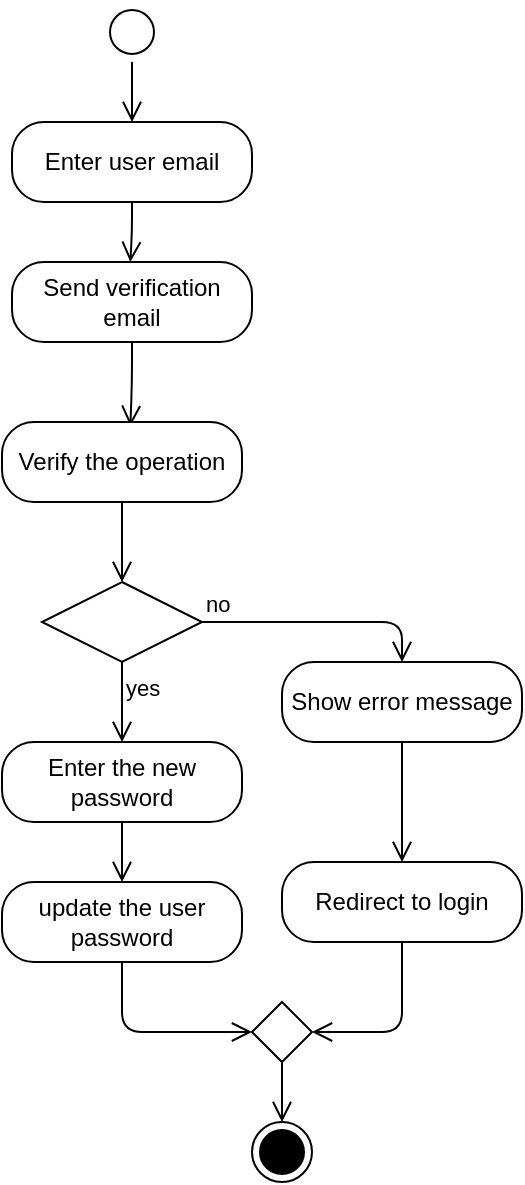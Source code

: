 <mxfile>
    <diagram id="7jXp3BOdik2h5DQFU5j8" name="Page-1">
        <mxGraphModel dx="525" dy="322" grid="1" gridSize="10" guides="1" tooltips="1" connect="1" arrows="1" fold="1" page="1" pageScale="1" pageWidth="850" pageHeight="1100" math="0" shadow="0">
            <root>
                <mxCell id="0"/>
                <mxCell id="1" parent="0"/>
                <mxCell id="2" value="" style="ellipse;html=1;shape=startState;" vertex="1" parent="1">
                    <mxGeometry x="390" y="30" width="30" height="30" as="geometry"/>
                </mxCell>
                <mxCell id="3" value="" style="edgeStyle=orthogonalEdgeStyle;html=1;verticalAlign=bottom;endArrow=open;endSize=8;entryX=0.5;entryY=0;entryDx=0;entryDy=0;" edge="1" source="2" parent="1" target="4">
                    <mxGeometry relative="1" as="geometry">
                        <mxPoint x="405" y="70" as="targetPoint"/>
                    </mxGeometry>
                </mxCell>
                <mxCell id="4" value="Enter user email" style="rounded=1;whiteSpace=wrap;html=1;arcSize=40;" vertex="1" parent="1">
                    <mxGeometry x="345" y="90" width="120" height="40" as="geometry"/>
                </mxCell>
                <mxCell id="5" value="" style="edgeStyle=orthogonalEdgeStyle;html=1;verticalAlign=bottom;endArrow=open;endSize=8;entryX=0.493;entryY=0;entryDx=0;entryDy=0;entryPerimeter=0;" edge="1" source="4" parent="1" target="6">
                    <mxGeometry relative="1" as="geometry">
                        <mxPoint x="405" y="170" as="targetPoint"/>
                    </mxGeometry>
                </mxCell>
                <mxCell id="6" value="Send verification email" style="rounded=1;whiteSpace=wrap;html=1;arcSize=40;" vertex="1" parent="1">
                    <mxGeometry x="345" y="160" width="120" height="40" as="geometry"/>
                </mxCell>
                <mxCell id="7" value="" style="edgeStyle=orthogonalEdgeStyle;html=1;verticalAlign=bottom;endArrow=open;endSize=8;entryX=0.535;entryY=0.05;entryDx=0;entryDy=0;entryPerimeter=0;" edge="1" source="6" parent="1" target="8">
                    <mxGeometry relative="1" as="geometry">
                        <mxPoint x="405" y="220" as="targetPoint"/>
                    </mxGeometry>
                </mxCell>
                <mxCell id="8" value="Verify the operation" style="rounded=1;whiteSpace=wrap;html=1;arcSize=40;" vertex="1" parent="1">
                    <mxGeometry x="340" y="240" width="120" height="40" as="geometry"/>
                </mxCell>
                <mxCell id="9" value="" style="edgeStyle=orthogonalEdgeStyle;html=1;verticalAlign=bottom;endArrow=open;endSize=8;entryX=0.5;entryY=0;entryDx=0;entryDy=0;" edge="1" source="8" parent="1" target="10">
                    <mxGeometry relative="1" as="geometry">
                        <mxPoint x="400" y="320" as="targetPoint"/>
                    </mxGeometry>
                </mxCell>
                <mxCell id="10" value="" style="rhombus;whiteSpace=wrap;html=1;" vertex="1" parent="1">
                    <mxGeometry x="360" y="320" width="80" height="40" as="geometry"/>
                </mxCell>
                <mxCell id="11" value="no" style="edgeStyle=orthogonalEdgeStyle;html=1;align=left;verticalAlign=bottom;endArrow=open;endSize=8;entryX=0.5;entryY=0;entryDx=0;entryDy=0;" edge="1" source="10" parent="1" target="13">
                    <mxGeometry x="-1" relative="1" as="geometry">
                        <mxPoint x="540" y="340" as="targetPoint"/>
                    </mxGeometry>
                </mxCell>
                <mxCell id="12" value="yes" style="edgeStyle=orthogonalEdgeStyle;html=1;align=left;verticalAlign=top;endArrow=open;endSize=8;entryX=0.5;entryY=0;entryDx=0;entryDy=0;" edge="1" source="10" parent="1" target="17">
                    <mxGeometry x="-1" relative="1" as="geometry">
                        <mxPoint x="400" y="420" as="targetPoint"/>
                    </mxGeometry>
                </mxCell>
                <mxCell id="13" value="Show error message" style="rounded=1;whiteSpace=wrap;html=1;arcSize=40;" vertex="1" parent="1">
                    <mxGeometry x="480" y="360" width="120" height="40" as="geometry"/>
                </mxCell>
                <mxCell id="14" value="" style="edgeStyle=orthogonalEdgeStyle;html=1;verticalAlign=bottom;endArrow=open;endSize=8;entryX=0.5;entryY=0;entryDx=0;entryDy=0;" edge="1" source="13" parent="1" target="15">
                    <mxGeometry relative="1" as="geometry">
                        <mxPoint x="540" y="460" as="targetPoint"/>
                    </mxGeometry>
                </mxCell>
                <mxCell id="15" value="Redirect to login" style="rounded=1;whiteSpace=wrap;html=1;arcSize=40;" vertex="1" parent="1">
                    <mxGeometry x="480" y="460" width="120" height="40" as="geometry"/>
                </mxCell>
                <mxCell id="16" value="" style="edgeStyle=orthogonalEdgeStyle;html=1;verticalAlign=bottom;endArrow=open;endSize=8;entryX=1;entryY=0.5;entryDx=0;entryDy=0;" edge="1" source="15" parent="1" target="21">
                    <mxGeometry relative="1" as="geometry">
                        <mxPoint x="540" y="560" as="targetPoint"/>
                    </mxGeometry>
                </mxCell>
                <mxCell id="17" value="Enter the new password" style="rounded=1;whiteSpace=wrap;html=1;arcSize=40;" vertex="1" parent="1">
                    <mxGeometry x="340" y="400" width="120" height="40" as="geometry"/>
                </mxCell>
                <mxCell id="18" value="" style="edgeStyle=orthogonalEdgeStyle;html=1;verticalAlign=bottom;endArrow=open;endSize=8;entryX=0.5;entryY=0;entryDx=0;entryDy=0;" edge="1" source="17" parent="1" target="19">
                    <mxGeometry relative="1" as="geometry">
                        <mxPoint x="400" y="530" as="targetPoint"/>
                    </mxGeometry>
                </mxCell>
                <mxCell id="19" value="update the user password" style="rounded=1;whiteSpace=wrap;html=1;arcSize=40;" vertex="1" parent="1">
                    <mxGeometry x="340" y="470" width="120" height="40" as="geometry"/>
                </mxCell>
                <mxCell id="20" value="" style="edgeStyle=orthogonalEdgeStyle;html=1;verticalAlign=bottom;endArrow=open;endSize=8;entryX=0;entryY=0.5;entryDx=0;entryDy=0;" edge="1" source="19" parent="1" target="21">
                    <mxGeometry relative="1" as="geometry">
                        <mxPoint x="400" y="630" as="targetPoint"/>
                        <Array as="points">
                            <mxPoint x="400" y="545"/>
                        </Array>
                    </mxGeometry>
                </mxCell>
                <mxCell id="21" value="" style="rhombus;" vertex="1" parent="1">
                    <mxGeometry x="465" y="530" width="30" height="30" as="geometry"/>
                </mxCell>
                <mxCell id="22" value="" style="edgeStyle=orthogonalEdgeStyle;html=1;verticalAlign=bottom;endArrow=open;endSize=8;exitX=0.5;exitY=1;exitDx=0;exitDy=0;entryX=0.5;entryY=0;entryDx=0;entryDy=0;" edge="1" parent="1" source="21" target="23">
                    <mxGeometry relative="1" as="geometry">
                        <mxPoint x="479" y="670" as="targetPoint"/>
                        <mxPoint x="479.43" y="650" as="sourcePoint"/>
                    </mxGeometry>
                </mxCell>
                <mxCell id="23" value="" style="ellipse;html=1;shape=endState;fillColor=strokeColor;" vertex="1" parent="1">
                    <mxGeometry x="465" y="590" width="30" height="30" as="geometry"/>
                </mxCell>
            </root>
        </mxGraphModel>
    </diagram>
</mxfile>